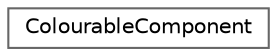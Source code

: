 digraph "Graphical Class Hierarchy"
{
 // LATEX_PDF_SIZE
  bgcolor="transparent";
  edge [fontname=Helvetica,fontsize=10,labelfontname=Helvetica,labelfontsize=10];
  node [fontname=Helvetica,fontsize=10,shape=box,height=0.2,width=0.4];
  rankdir="LR";
  Node0 [id="Node000000",label="ColourableComponent",height=0.2,width=0.4,color="grey40", fillcolor="white", style="filled",URL="$struct_colourable_component.html",tooltip=" "];
}
